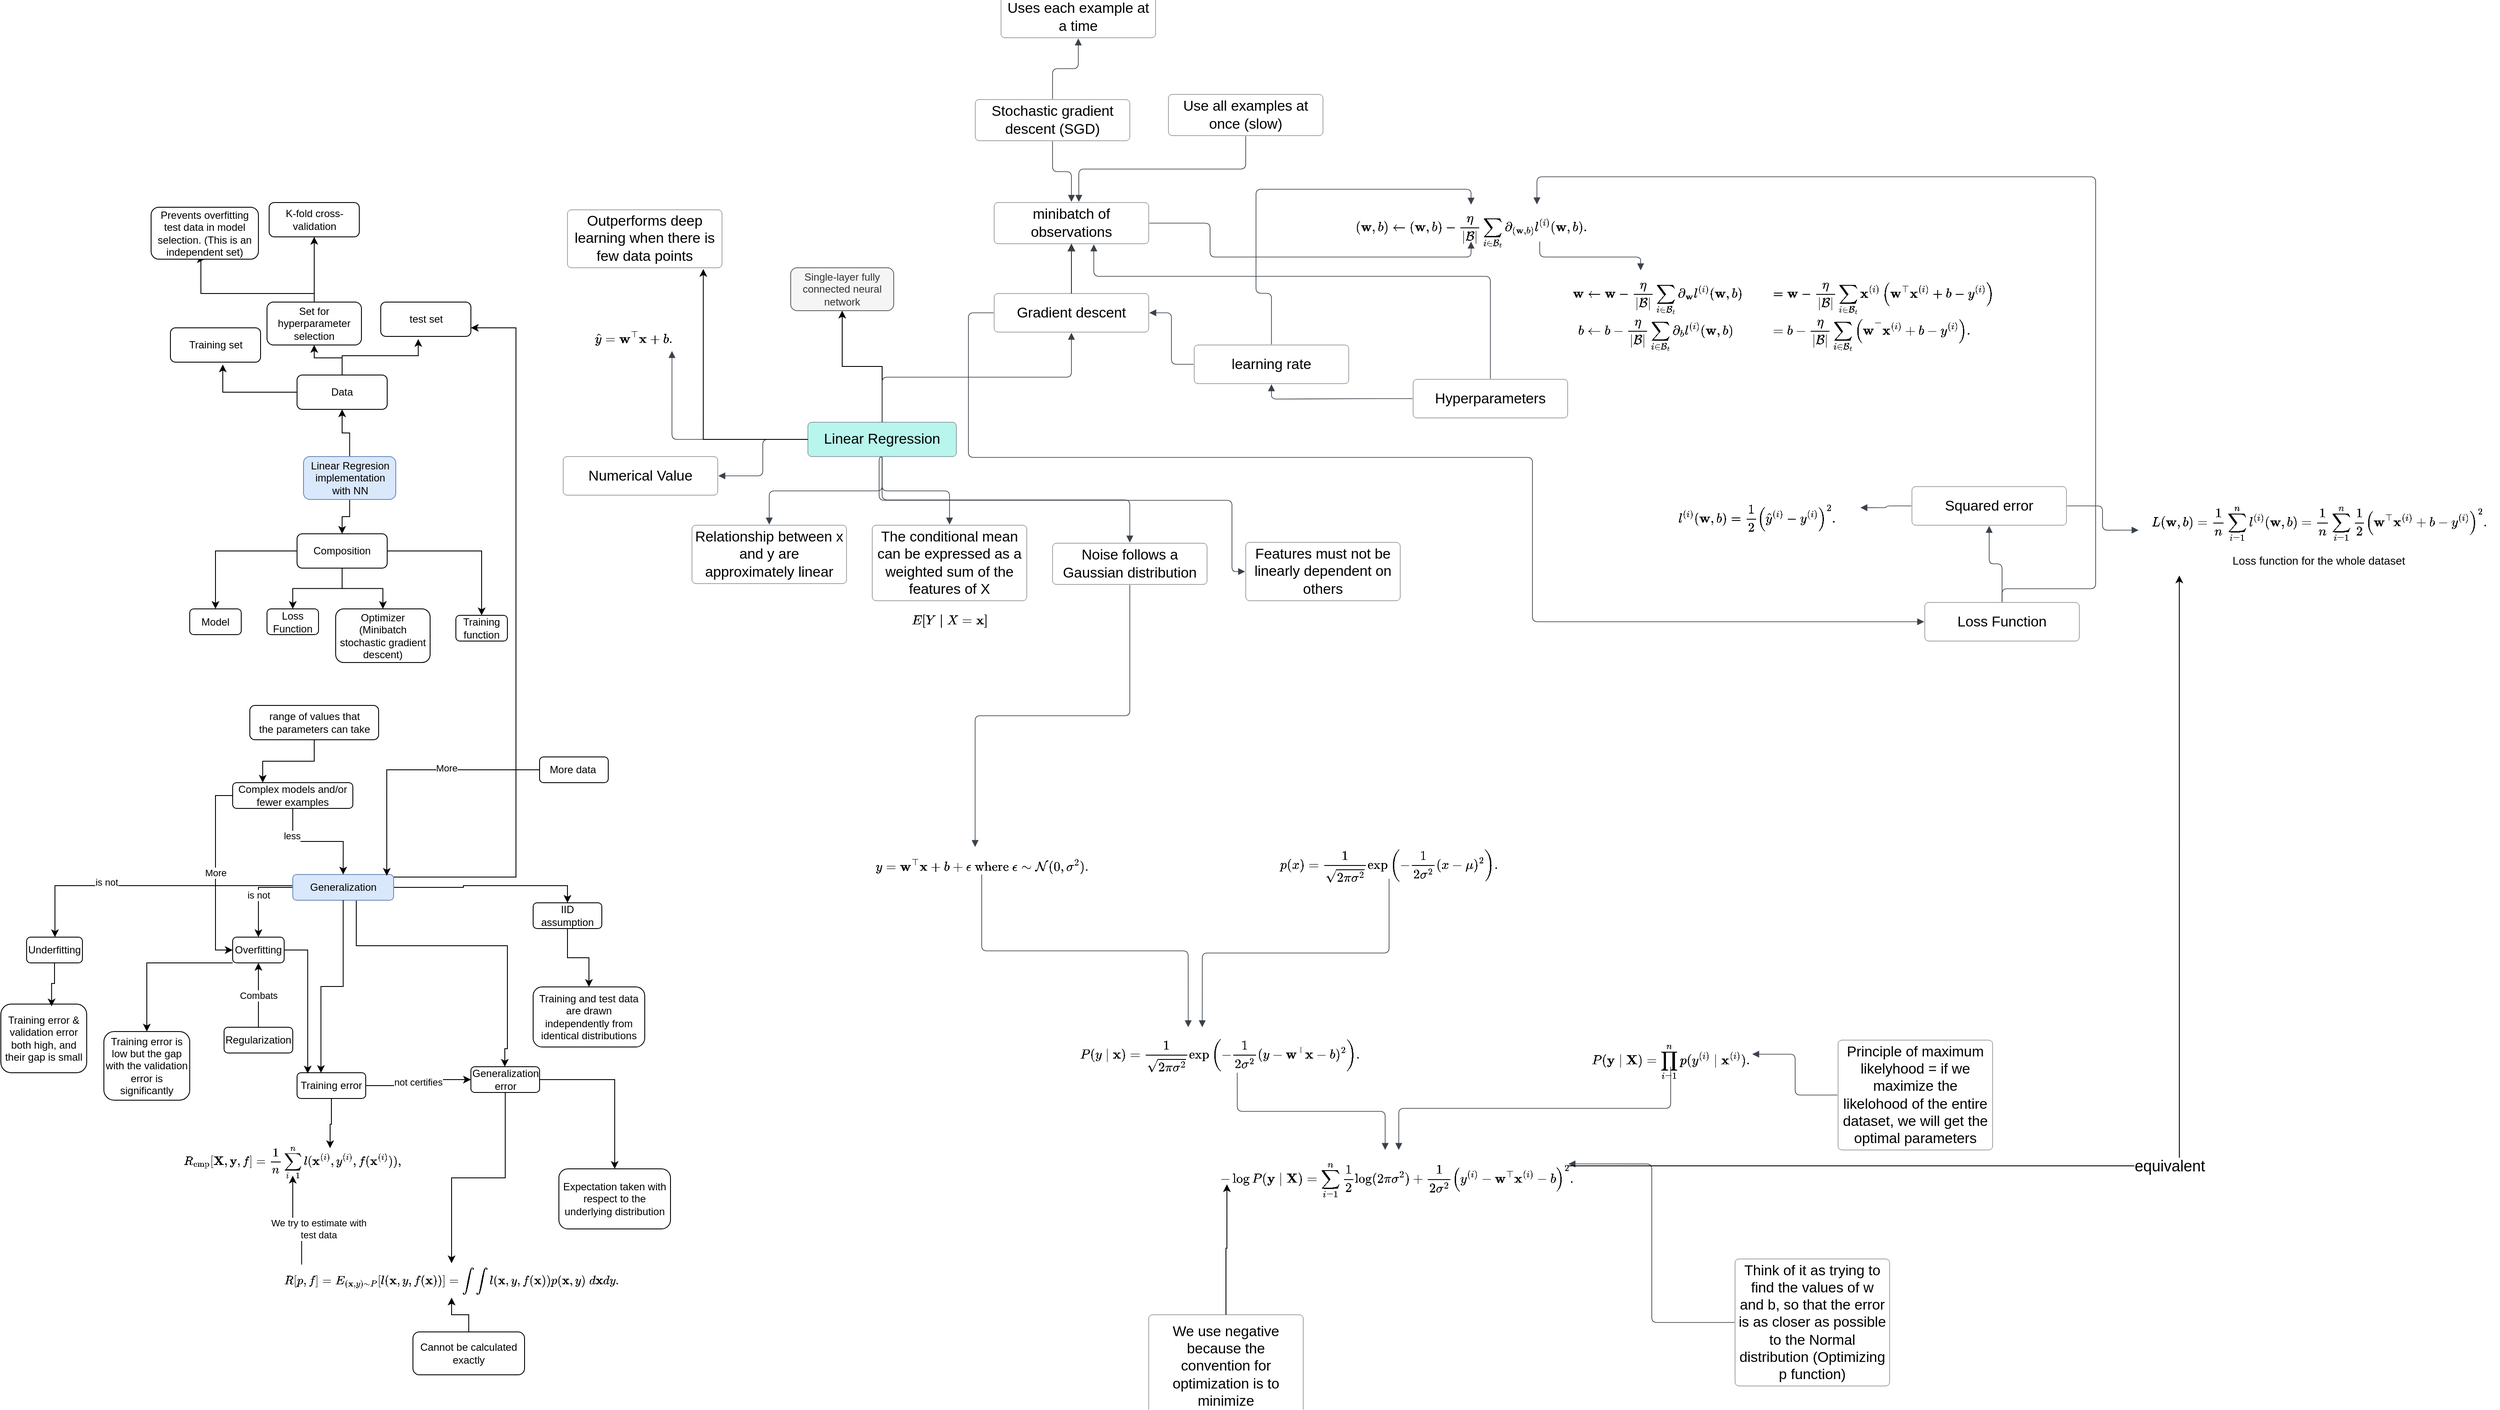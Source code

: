 <mxfile version="24.2.1" type="device">
  <diagram name="Page-1" id="WBKGn3CfS8SM8_XJKkPT">
    <mxGraphModel dx="1540" dy="882" grid="1" gridSize="10" guides="1" tooltips="1" connect="1" arrows="1" fold="1" page="1" pageScale="1" pageWidth="850" pageHeight="1100" math="1" shadow="0">
      <root>
        <mxCell id="0" />
        <mxCell id="1" parent="0" />
        <mxCell id="B-fLpg1bb-YlgRDIwWEo-1" style="edgeStyle=orthogonalEdgeStyle;rounded=0;orthogonalLoop=1;jettySize=auto;html=1;entryX=0.5;entryY=1;entryDx=0;entryDy=0;" parent="1" source="Dfuf7KXd_QtUt1vQSQ1f-1" target="B-fLpg1bb-YlgRDIwWEo-3" edge="1">
          <mxGeometry relative="1" as="geometry">
            <mxPoint x="430" y="410.0" as="targetPoint" />
          </mxGeometry>
        </mxCell>
        <mxCell id="Dfuf7KXd_QtUt1vQSQ1f-1" value="Linear Regression" style="html=1;overflow=block;blockSpacing=1;whiteSpace=wrap;fontSize=16.7;spacing=3.8;strokeColor=#4c535d;strokeOpacity=100;fillOpacity=100;rounded=1;absoluteArcSize=1;arcSize=9;fillColor=#b8f5ed;strokeWidth=NaN;lucidId=p2AmHsm4xxIs;" parent="1" vertex="1">
          <mxGeometry x="420" y="540" width="173" height="40" as="geometry" />
        </mxCell>
        <mxCell id="Dfuf7KXd_QtUt1vQSQ1f-2" value="" style="html=1;jettySize=18;whiteSpace=wrap;fontSize=13;strokeColor=#3a414a;strokeOpacity=100;strokeWidth=0.8;rounded=1;arcSize=12;edgeStyle=orthogonalEdgeStyle;startArrow=none;endArrow=block;endFill=1;exitX=-0.004;exitY=0.5;exitPerimeter=0;entryX=1.004;entryY=0.5;entryPerimeter=0;lucidId=J2AmBhKklVnt;" parent="1" source="Dfuf7KXd_QtUt1vQSQ1f-1" target="Dfuf7KXd_QtUt1vQSQ1f-3" edge="1">
          <mxGeometry width="100" height="100" relative="1" as="geometry">
            <Array as="points" />
          </mxGeometry>
        </mxCell>
        <mxCell id="Dfuf7KXd_QtUt1vQSQ1f-3" value="Numerical Value" style="html=1;overflow=block;blockSpacing=1;whiteSpace=wrap;fontSize=16.7;spacing=3.8;strokeColor=#4c535d;strokeOpacity=100;fillOpacity=0;rounded=1;absoluteArcSize=1;arcSize=9;fillColor=#ffffff;strokeWidth=NaN;lucidId=J2Am2MGYAPG3;" parent="1" vertex="1">
          <mxGeometry x="135" y="580" width="180" height="45" as="geometry" />
        </mxCell>
        <mxCell id="Dfuf7KXd_QtUt1vQSQ1f-4" value="" style="html=1;jettySize=18;whiteSpace=wrap;fontSize=13;strokeColor=#3a414a;strokeOpacity=100;strokeWidth=0.8;rounded=1;arcSize=12;edgeStyle=orthogonalEdgeStyle;startArrow=none;endArrow=block;endFill=1;exitX=0.5;exitY=1.017;exitPerimeter=0;entryX=0.5;entryY=-0.011;entryPerimeter=0;lucidId=kFRmwZBw-nFO;" parent="1" source="Dfuf7KXd_QtUt1vQSQ1f-1" target="Dfuf7KXd_QtUt1vQSQ1f-5" edge="1">
          <mxGeometry width="100" height="100" relative="1" as="geometry">
            <Array as="points" />
          </mxGeometry>
        </mxCell>
        <mxCell id="Dfuf7KXd_QtUt1vQSQ1f-5" value="Relationship between x and y are approximately linear" style="html=1;overflow=block;blockSpacing=1;whiteSpace=wrap;fontSize=16.7;spacing=3.8;strokeColor=#4c535d;strokeOpacity=100;fillOpacity=0;rounded=1;absoluteArcSize=1;arcSize=9;fillColor=#ffffff;strokeWidth=NaN;lucidId=kFRm~Kc2VZJB;" parent="1" vertex="1">
          <mxGeometry x="285" y="660" width="180" height="68" as="geometry" />
        </mxCell>
        <mxCell id="Dfuf7KXd_QtUt1vQSQ1f-6" value="" style="html=1;jettySize=18;whiteSpace=wrap;fontSize=13;strokeColor=#3a414a;strokeOpacity=100;strokeWidth=0.8;rounded=1;arcSize=12;edgeStyle=orthogonalEdgeStyle;startArrow=none;endArrow=block;endFill=1;exitX=0.5;exitY=1.017;exitPerimeter=0;entryX=0.5;entryY=-0.009;entryPerimeter=0;lucidId=UFRmxWsKbr.t;" parent="1" source="Dfuf7KXd_QtUt1vQSQ1f-1" target="Dfuf7KXd_QtUt1vQSQ1f-8" edge="1">
          <mxGeometry width="100" height="100" relative="1" as="geometry">
            <Array as="points" />
          </mxGeometry>
        </mxCell>
        <mxCell id="Dfuf7KXd_QtUt1vQSQ1f-7" value="" style="group;dropTarget=0;pointerEvents=0;" parent="1" vertex="1">
          <mxGeometry x="495" y="660" width="180" height="111" as="geometry" />
        </mxCell>
        <mxCell id="Dfuf7KXd_QtUt1vQSQ1f-8" value="The conditional mean can be expressed as a weighted sum of the features of X " style="html=1;overflow=block;blockSpacing=1;whiteSpace=wrap;fontSize=16.7;spacing=3.8;strokeColor=#4c535d;strokeOpacity=100;fillOpacity=0;rounded=1;absoluteArcSize=1;arcSize=9;fillColor=#ffffff;strokeWidth=NaN;lucidId=UFRmfAjqrcUB;" parent="Dfuf7KXd_QtUt1vQSQ1f-7" vertex="1">
          <mxGeometry width="180" height="88" as="geometry" />
        </mxCell>
        <mxCell id="Dfuf7KXd_QtUt1vQSQ1f-9" value="$$E[Y \mid X=\mathbf{x}]$$" style="html=1;overflow=block;blockSpacing=1;whiteSpace=wrap;strokeColor=none;fontSize=13;spacing=0;fillOpacity=0;fillColor=#ffffff;strokeWidth=1.5;" parent="Dfuf7KXd_QtUt1vQSQ1f-7" vertex="1">
          <mxGeometry x="38" y="90" width="105" height="21" as="geometry" />
        </mxCell>
        <mxCell id="Dfuf7KXd_QtUt1vQSQ1f-10" value="" style="html=1;jettySize=18;whiteSpace=wrap;fontSize=13;strokeColor=#3a414a;strokeOpacity=100;strokeWidth=0.8;rounded=1;arcSize=12;edgeStyle=orthogonalEdgeStyle;startArrow=none;endArrow=block;endFill=1;exitX=0.5;exitY=1.017;exitPerimeter=0;entryX=0.5;entryY=-0.016;entryPerimeter=0;lucidId=4IRmBziqVfCo;" parent="1" source="Dfuf7KXd_QtUt1vQSQ1f-1" target="Dfuf7KXd_QtUt1vQSQ1f-11" edge="1">
          <mxGeometry width="100" height="100" relative="1" as="geometry">
            <Array as="points" />
          </mxGeometry>
        </mxCell>
        <mxCell id="Dfuf7KXd_QtUt1vQSQ1f-11" value="Noise follows a Gaussian distribution" style="html=1;overflow=block;blockSpacing=1;whiteSpace=wrap;fontSize=16.7;spacing=3.8;strokeColor=#4c535d;strokeOpacity=100;fillOpacity=0;rounded=1;absoluteArcSize=1;arcSize=9;fillColor=#ffffff;strokeWidth=NaN;lucidId=4IRms.VUecT5;" parent="1" vertex="1">
          <mxGeometry x="705" y="681" width="180" height="48" as="geometry" />
        </mxCell>
        <mxCell id="Dfuf7KXd_QtUt1vQSQ1f-12" value="$$\hat{y} = \mathbf{w}^\top \mathbf{x} + b.$$" style="html=1;overflow=block;blockSpacing=1;whiteSpace=wrap;strokeColor=none;fontSize=13;spacing=0;fillOpacity=0;fillColor=#ffffff;strokeWidth=1.5;" parent="1" vertex="1">
          <mxGeometry x="135" y="420" width="165" height="37" as="geometry" />
        </mxCell>
        <mxCell id="Dfuf7KXd_QtUt1vQSQ1f-13" value="" style="html=1;jettySize=18;whiteSpace=wrap;fontSize=13;strokeColor=#3a414a;strokeOpacity=100;strokeWidth=0.8;rounded=1;arcSize=12;edgeStyle=orthogonalEdgeStyle;startArrow=none;endArrow=block;endFill=1;exitX=-0.004;exitY=0.5;exitPerimeter=0;entryX=0.768;entryY=1;entryPerimeter=0;lucidId=-NRmTu4Vnbhl;" parent="1" source="Dfuf7KXd_QtUt1vQSQ1f-1" target="Dfuf7KXd_QtUt1vQSQ1f-12" edge="1">
          <mxGeometry width="100" height="100" relative="1" as="geometry">
            <Array as="points" />
          </mxGeometry>
        </mxCell>
        <mxCell id="Dfuf7KXd_QtUt1vQSQ1f-14" value="Loss Function" style="html=1;overflow=block;blockSpacing=1;whiteSpace=wrap;fontSize=16.7;spacing=3.8;strokeColor=#4c535d;strokeOpacity=100;fillOpacity=0;rounded=1;absoluteArcSize=1;arcSize=9;fillColor=#ffffff;strokeWidth=NaN;lucidId=60RmE6N1XG6r;" parent="1" vertex="1">
          <mxGeometry x="1721" y="750" width="180" height="45" as="geometry" />
        </mxCell>
        <mxCell id="Dfuf7KXd_QtUt1vQSQ1f-15" value="" style="html=1;jettySize=18;whiteSpace=wrap;fontSize=13;strokeColor=#3a414a;strokeOpacity=100;strokeWidth=0.8;rounded=1;arcSize=12;edgeStyle=orthogonalEdgeStyle;startArrow=none;endArrow=block;endFill=1;exitX=0.5;exitY=-0.017;exitPerimeter=0;entryX=0.5;entryY=1.017;entryPerimeter=0;lucidId=g1RmuX3roWfi;" parent="1" source="Dfuf7KXd_QtUt1vQSQ1f-14" target="Dfuf7KXd_QtUt1vQSQ1f-16" edge="1">
          <mxGeometry width="100" height="100" relative="1" as="geometry">
            <Array as="points" />
          </mxGeometry>
        </mxCell>
        <mxCell id="Dfuf7KXd_QtUt1vQSQ1f-16" value="Squared error" style="html=1;overflow=block;blockSpacing=1;whiteSpace=wrap;fontSize=16.7;spacing=3.8;strokeColor=#4c535d;strokeOpacity=100;fillOpacity=0;rounded=1;absoluteArcSize=1;arcSize=9;fillColor=#ffffff;strokeWidth=NaN;lucidId=g1RmlU00-nhN;" parent="1" vertex="1">
          <mxGeometry x="1706" y="615" width="180" height="45" as="geometry" />
        </mxCell>
        <mxCell id="Dfuf7KXd_QtUt1vQSQ1f-17" value="$$l^{(i)}(\mathbf{w}, b) = \frac{1}{2} \left(\hat{y}^{(i)} - y^{(i)}\right)^2.$$" style="html=1;overflow=block;blockSpacing=1;whiteSpace=wrap;strokeColor=none;fontSize=13;spacing=0;fillOpacity=0;fillColor=#ffffff;strokeWidth=1.5;" parent="1" vertex="1">
          <mxGeometry x="1406" y="622" width="240" height="38" as="geometry" />
        </mxCell>
        <mxCell id="Dfuf7KXd_QtUt1vQSQ1f-18" value="" style="html=1;jettySize=18;whiteSpace=wrap;fontSize=13;strokeColor=#3a414a;strokeOpacity=100;strokeWidth=0.8;rounded=1;arcSize=12;edgeStyle=orthogonalEdgeStyle;startArrow=none;endArrow=block;endFill=1;exitX=-0.004;exitY=0.5;exitPerimeter=0;entryX=1;entryY=0.462;entryPerimeter=0;lucidId=J1Rm53P~_3aV;" parent="1" source="Dfuf7KXd_QtUt1vQSQ1f-16" target="Dfuf7KXd_QtUt1vQSQ1f-17" edge="1">
          <mxGeometry width="100" height="100" relative="1" as="geometry">
            <Array as="points" />
          </mxGeometry>
        </mxCell>
        <mxCell id="Dfuf7KXd_QtUt1vQSQ1f-19" value="" style="html=1;jettySize=18;whiteSpace=wrap;fontSize=13;strokeColor=#3a414a;strokeOpacity=100;strokeWidth=0.8;rounded=1;arcSize=12;edgeStyle=orthogonalEdgeStyle;startArrow=none;endArrow=block;endFill=1;exitX=0.5;exitY=1.017;exitPerimeter=0;entryX=-0.004;entryY=0.5;entryPerimeter=0;lucidId=T2Rm9n.IL7--;" parent="1" source="Dfuf7KXd_QtUt1vQSQ1f-1" target="Dfuf7KXd_QtUt1vQSQ1f-20" edge="1">
          <mxGeometry width="100" height="100" relative="1" as="geometry">
            <Array as="points">
              <mxPoint x="503" y="631" />
              <mxPoint x="914" y="631" />
              <mxPoint x="914" y="714" />
            </Array>
          </mxGeometry>
        </mxCell>
        <mxCell id="Dfuf7KXd_QtUt1vQSQ1f-20" value="Features must not be linearly dependent on others" style="html=1;overflow=block;blockSpacing=1;whiteSpace=wrap;fontSize=16.7;spacing=3.8;strokeColor=#4c535d;strokeOpacity=100;fillOpacity=0;rounded=1;absoluteArcSize=1;arcSize=9;fillColor=#ffffff;strokeWidth=NaN;lucidId=T2RmhQguD9jv;" parent="1" vertex="1">
          <mxGeometry x="930" y="680" width="180" height="68" as="geometry" />
        </mxCell>
        <mxCell id="Dfuf7KXd_QtUt1vQSQ1f-21" value="" style="html=1;jettySize=18;whiteSpace=wrap;fontSize=13;strokeColor=#3a414a;strokeOpacity=100;strokeWidth=0.8;rounded=1;arcSize=12;edgeStyle=orthogonalEdgeStyle;startArrow=none;endArrow=block;endFill=1;exitX=0.5;exitY=-0.017;exitPerimeter=0;entryX=0.5;entryY=1.017;entryPerimeter=0;lucidId=N9RmFs7UWhRi;" parent="1" source="Dfuf7KXd_QtUt1vQSQ1f-1" target="Dfuf7KXd_QtUt1vQSQ1f-22" edge="1">
          <mxGeometry width="100" height="100" relative="1" as="geometry">
            <Array as="points" />
          </mxGeometry>
        </mxCell>
        <mxCell id="B-fLpg1bb-YlgRDIwWEo-4" value="" style="edgeStyle=orthogonalEdgeStyle;rounded=0;orthogonalLoop=1;jettySize=auto;html=1;" parent="1" source="Dfuf7KXd_QtUt1vQSQ1f-22" target="Dfuf7KXd_QtUt1vQSQ1f-24" edge="1">
          <mxGeometry relative="1" as="geometry" />
        </mxCell>
        <mxCell id="Dfuf7KXd_QtUt1vQSQ1f-22" value="Gradient descent" style="html=1;overflow=block;blockSpacing=1;whiteSpace=wrap;fontSize=16.7;spacing=3.8;strokeColor=#4c535d;strokeOpacity=100;fillOpacity=0;rounded=1;absoluteArcSize=1;arcSize=9;fillColor=#ffffff;strokeWidth=NaN;lucidId=N9RmrQYUMnNh;" parent="1" vertex="1">
          <mxGeometry x="637" y="390" width="180" height="45" as="geometry" />
        </mxCell>
        <mxCell id="Dfuf7KXd_QtUt1vQSQ1f-23" value="" style="html=1;jettySize=18;whiteSpace=wrap;fontSize=13;strokeColor=#3a414a;strokeOpacity=100;strokeWidth=0.8;rounded=1;arcSize=12;edgeStyle=orthogonalEdgeStyle;startArrow=none;endArrow=block;endFill=1;exitX=0.5;exitY=-0.017;exitPerimeter=0;entryX=0.5;entryY=1.016;entryPerimeter=0;lucidId=rhSmD~FSSbwY;" parent="1" source="Dfuf7KXd_QtUt1vQSQ1f-22" target="Dfuf7KXd_QtUt1vQSQ1f-24" edge="1">
          <mxGeometry width="100" height="100" relative="1" as="geometry">
            <Array as="points" />
          </mxGeometry>
        </mxCell>
        <mxCell id="Dfuf7KXd_QtUt1vQSQ1f-24" value="minibatch of observations" style="html=1;overflow=block;blockSpacing=1;whiteSpace=wrap;fontSize=16.7;spacing=3.8;strokeColor=#4c535d;strokeOpacity=100;fillOpacity=0;rounded=1;absoluteArcSize=1;arcSize=9;fillColor=#ffffff;strokeWidth=NaN;lucidId=rhSmOvj2.8gn;" parent="1" vertex="1">
          <mxGeometry x="637" y="284" width="180" height="48" as="geometry" />
        </mxCell>
        <mxCell id="Dfuf7KXd_QtUt1vQSQ1f-25" value="$$(\mathbf{w},b) \leftarrow (\mathbf{w},b) - \frac{\eta}{|\mathcal{B}|} \sum_{i \in \mathcal{B}_t} \partial_{(\mathbf{w},b)} l^{(i)}(\mathbf{w},b).$$" style="html=1;overflow=block;blockSpacing=1;whiteSpace=wrap;strokeColor=none;fontSize=13;spacing=0;fillOpacity=0;fillColor=#ffffff;strokeWidth=1.5;" parent="1" vertex="1">
          <mxGeometry x="960" y="286.5" width="465" height="43" as="geometry" />
        </mxCell>
        <mxCell id="Dfuf7KXd_QtUt1vQSQ1f-26" value="" style="html=1;jettySize=18;whiteSpace=wrap;fontSize=13;strokeColor=#3a414a;strokeOpacity=100;strokeWidth=0.8;rounded=1;arcSize=12;edgeStyle=orthogonalEdgeStyle;startArrow=none;endArrow=block;endFill=1;exitX=1.004;exitY=0.5;exitPerimeter=0;entryX=0.5;entryY=1;lucidId=7lSm52-t-87.;entryDx=0;entryDy=0;" parent="1" source="Dfuf7KXd_QtUt1vQSQ1f-24" target="Dfuf7KXd_QtUt1vQSQ1f-25" edge="1">
          <mxGeometry width="100" height="100" relative="1" as="geometry">
            <Array as="points" />
          </mxGeometry>
        </mxCell>
        <mxCell id="Dfuf7KXd_QtUt1vQSQ1f-27" value="learning rate" style="html=1;overflow=block;blockSpacing=1;whiteSpace=wrap;fontSize=16.7;spacing=3.8;strokeColor=#4c535d;strokeOpacity=100;fillOpacity=0;rounded=1;absoluteArcSize=1;arcSize=9;fillColor=#ffffff;strokeWidth=NaN;lucidId=cmSmX-lcqAdv;" parent="1" vertex="1">
          <mxGeometry x="870" y="450" width="180" height="45" as="geometry" />
        </mxCell>
        <mxCell id="Dfuf7KXd_QtUt1vQSQ1f-28" value="" style="html=1;jettySize=18;whiteSpace=wrap;fontSize=13;strokeColor=#3a414a;strokeOpacity=100;strokeWidth=0.8;rounded=1;arcSize=12;edgeStyle=orthogonalEdgeStyle;startArrow=none;endArrow=block;endFill=1;exitX=-0.004;exitY=0.5;exitPerimeter=0;entryX=1.004;entryY=0.5;entryPerimeter=0;lucidId=umSm5GeoPDYU;" parent="1" source="Dfuf7KXd_QtUt1vQSQ1f-27" target="Dfuf7KXd_QtUt1vQSQ1f-22" edge="1">
          <mxGeometry width="100" height="100" relative="1" as="geometry">
            <Array as="points" />
          </mxGeometry>
        </mxCell>
        <mxCell id="Dfuf7KXd_QtUt1vQSQ1f-29" value="" style="html=1;jettySize=18;whiteSpace=wrap;fontSize=13;strokeColor=#3a414a;strokeOpacity=100;strokeWidth=0.8;rounded=1;arcSize=12;edgeStyle=orthogonalEdgeStyle;startArrow=none;endArrow=block;endFill=1;exitX=0.5;exitY=-0.017;exitPerimeter=0;entryX=0.5;entryY=0;lucidId=wmSmSRTk2d.u;entryDx=0;entryDy=0;" parent="1" source="Dfuf7KXd_QtUt1vQSQ1f-27" target="Dfuf7KXd_QtUt1vQSQ1f-25" edge="1">
          <mxGeometry width="100" height="100" relative="1" as="geometry">
            <Array as="points" />
          </mxGeometry>
        </mxCell>
        <mxCell id="Dfuf7KXd_QtUt1vQSQ1f-30" value="Stochastic gradient descent (SGD)" style="html=1;overflow=block;blockSpacing=1;whiteSpace=wrap;fontSize=16.7;spacing=3.8;strokeColor=#4c535d;strokeOpacity=100;fillOpacity=0;rounded=1;absoluteArcSize=1;arcSize=9;fillColor=#ffffff;strokeWidth=NaN;lucidId=lnSmVdsen0iN;" parent="1" vertex="1">
          <mxGeometry x="615" y="164" width="180" height="48" as="geometry" />
        </mxCell>
        <mxCell id="Dfuf7KXd_QtUt1vQSQ1f-31" value="" style="html=1;jettySize=18;whiteSpace=wrap;fontSize=13;strokeColor=#3a414a;strokeOpacity=100;strokeWidth=0.8;rounded=1;arcSize=12;edgeStyle=orthogonalEdgeStyle;startArrow=none;endArrow=block;endFill=1;exitX=0.5;exitY=-0.016;exitPerimeter=0;entryX=0.5;entryY=1.016;entryPerimeter=0;lucidId=3nSmESE5qpP9;" parent="1" source="Dfuf7KXd_QtUt1vQSQ1f-30" target="Dfuf7KXd_QtUt1vQSQ1f-32" edge="1">
          <mxGeometry width="100" height="100" relative="1" as="geometry">
            <Array as="points" />
          </mxGeometry>
        </mxCell>
        <mxCell id="Dfuf7KXd_QtUt1vQSQ1f-32" value="Uses each example at a time" style="html=1;overflow=block;blockSpacing=1;whiteSpace=wrap;fontSize=16.7;spacing=3.8;strokeColor=#4c535d;strokeOpacity=100;fillOpacity=0;rounded=1;absoluteArcSize=1;arcSize=9;fillColor=#ffffff;strokeWidth=NaN;lucidId=3nSmCvctW1X_;" parent="1" vertex="1">
          <mxGeometry x="645" y="44" width="180" height="48" as="geometry" />
        </mxCell>
        <mxCell id="Dfuf7KXd_QtUt1vQSQ1f-33" value="" style="html=1;jettySize=18;whiteSpace=wrap;fontSize=13;strokeColor=#3a414a;strokeOpacity=100;strokeWidth=0.8;rounded=1;arcSize=12;edgeStyle=orthogonalEdgeStyle;startArrow=none;endArrow=block;endFill=1;exitX=0.5;exitY=1.016;exitPerimeter=0;entryX=0.5;entryY=-0.016;entryPerimeter=0;lucidId=AoSmV8PB9IKj;" parent="1" source="Dfuf7KXd_QtUt1vQSQ1f-30" target="Dfuf7KXd_QtUt1vQSQ1f-24" edge="1">
          <mxGeometry width="100" height="100" relative="1" as="geometry">
            <Array as="points" />
          </mxGeometry>
        </mxCell>
        <mxCell id="Dfuf7KXd_QtUt1vQSQ1f-34" value="Use all examples at once (slow)" style="html=1;overflow=block;blockSpacing=1;whiteSpace=wrap;fontSize=16.7;spacing=3.8;strokeColor=#4c535d;strokeOpacity=100;fillOpacity=0;rounded=1;absoluteArcSize=1;arcSize=9;fillColor=#ffffff;strokeWidth=NaN;lucidId=ipSmgazq6DoR;" parent="1" vertex="1">
          <mxGeometry x="840" y="158" width="180" height="48" as="geometry" />
        </mxCell>
        <mxCell id="Dfuf7KXd_QtUt1vQSQ1f-35" value="" style="html=1;jettySize=18;whiteSpace=wrap;fontSize=13;strokeColor=#3a414a;strokeOpacity=100;strokeWidth=0.8;rounded=1;arcSize=12;edgeStyle=orthogonalEdgeStyle;startArrow=none;endArrow=block;endFill=1;exitX=0.5;exitY=1.016;exitPerimeter=0;entryX=0.548;entryY=-0.016;entryPerimeter=0;lucidId=6pSm_rxROmA0;" parent="1" source="Dfuf7KXd_QtUt1vQSQ1f-34" target="Dfuf7KXd_QtUt1vQSQ1f-24" edge="1">
          <mxGeometry width="100" height="100" relative="1" as="geometry">
            <Array as="points" />
          </mxGeometry>
        </mxCell>
        <mxCell id="Dfuf7KXd_QtUt1vQSQ1f-36" value="Hyperparameters" style="html=1;overflow=block;blockSpacing=1;whiteSpace=wrap;fontSize=16.7;spacing=3.8;strokeColor=#4c535d;strokeOpacity=100;fillOpacity=0;rounded=1;absoluteArcSize=1;arcSize=9;fillColor=#ffffff;strokeWidth=NaN;lucidId=-wSmK-BeuhUv;" parent="1" vertex="1">
          <mxGeometry x="1125" y="490" width="180" height="45" as="geometry" />
        </mxCell>
        <mxCell id="Dfuf7KXd_QtUt1vQSQ1f-37" value="" style="html=1;jettySize=18;whiteSpace=wrap;fontSize=13;strokeColor=#3a414a;strokeOpacity=100;strokeWidth=0.8;rounded=1;arcSize=12;edgeStyle=orthogonalEdgeStyle;startArrow=none;endArrow=block;endFill=1;exitX=-0.004;exitY=0.5;exitPerimeter=0;entryX=0.5;entryY=1.017;entryPerimeter=0;lucidId=kxSmdYidBIp1;" parent="1" source="Dfuf7KXd_QtUt1vQSQ1f-36" target="Dfuf7KXd_QtUt1vQSQ1f-27" edge="1">
          <mxGeometry width="100" height="100" relative="1" as="geometry">
            <Array as="points" />
          </mxGeometry>
        </mxCell>
        <mxCell id="Dfuf7KXd_QtUt1vQSQ1f-38" value="" style="html=1;jettySize=18;whiteSpace=wrap;fontSize=13;strokeColor=#3a414a;strokeOpacity=100;strokeWidth=0.8;rounded=1;arcSize=12;edgeStyle=orthogonalEdgeStyle;startArrow=none;endArrow=block;endFill=1;exitX=0.5;exitY=-0.017;exitPerimeter=0;entryX=0.645;entryY=1.016;entryPerimeter=0;lucidId=oxSmroAZTk2h;" parent="1" source="Dfuf7KXd_QtUt1vQSQ1f-36" target="Dfuf7KXd_QtUt1vQSQ1f-24" edge="1">
          <mxGeometry width="100" height="100" relative="1" as="geometry">
            <Array as="points">
              <mxPoint x="1215" y="370" />
              <mxPoint x="753" y="370" />
            </Array>
          </mxGeometry>
        </mxCell>
        <mxCell id="Dfuf7KXd_QtUt1vQSQ1f-39" value="$$\begin{split}\begin{aligned} \mathbf{w} &amp; \leftarrow \mathbf{w} - \frac{\eta}{|\mathcal{B}|} \sum_{i \in \mathcal{B}_t} \partial_{\mathbf{w}} l^{(i)}(\mathbf{w}, b) &amp;&amp; = \mathbf{w} - \frac{\eta}{|\mathcal{B}|} \sum_{i \in \mathcal{B}_t} \mathbf{x}^{(i)} \left(\mathbf{w}^\top \mathbf{x}^{(i)} + b - y^{(i)}\right)\\ b &amp;\leftarrow b -  \frac{\eta}{|\mathcal{B}|} \sum_{i \in \mathcal{B}_t} \partial_b l^{(i)}(\mathbf{w}, b) &amp;&amp;  = b - \frac{\eta}{|\mathcal{B}|} \sum_{i \in \mathcal{B}_t} \left(\mathbf{w}^\top \mathbf{x}^{(i)} + b - y^{(i)}\right). \end{aligned}\end{split}$$" style="html=1;overflow=block;blockSpacing=1;whiteSpace=wrap;strokeColor=none;fontSize=13;spacing=0;fillOpacity=0;fillColor=#ffffff;strokeWidth=1.5;" parent="1" vertex="1">
          <mxGeometry x="1305" y="363" width="503" height="90" as="geometry" />
        </mxCell>
        <mxCell id="Dfuf7KXd_QtUt1vQSQ1f-40" value="" style="html=1;jettySize=18;whiteSpace=wrap;fontSize=13;strokeColor=#3a414a;strokeOpacity=100;strokeWidth=0.8;rounded=1;arcSize=12;edgeStyle=orthogonalEdgeStyle;startArrow=none;endArrow=block;endFill=1;exitX=0.672;exitY=1;exitPerimeter=0;entryX=0.169;entryY=0;entryPerimeter=0;lucidId=4ySmhXykWpT5;" parent="1" source="Dfuf7KXd_QtUt1vQSQ1f-25" target="Dfuf7KXd_QtUt1vQSQ1f-39" edge="1">
          <mxGeometry width="100" height="100" relative="1" as="geometry">
            <Array as="points" />
          </mxGeometry>
        </mxCell>
        <mxCell id="Dfuf7KXd_QtUt1vQSQ1f-41" value="" style="html=1;jettySize=18;whiteSpace=wrap;fontSize=13;strokeColor=#3a414a;strokeOpacity=100;strokeWidth=0.8;rounded=1;arcSize=12;edgeStyle=orthogonalEdgeStyle;startArrow=none;endArrow=block;endFill=1;exitX=0.5;exitY=-0.017;exitPerimeter=0;entryX=0.665;entryY=-0.008;entryPerimeter=0;lucidId=5zSmdl1H13wX;entryDx=0;entryDy=0;" parent="1" source="Dfuf7KXd_QtUt1vQSQ1f-14" target="Dfuf7KXd_QtUt1vQSQ1f-25" edge="1">
          <mxGeometry width="100" height="100" relative="1" as="geometry">
            <Array as="points">
              <mxPoint x="1811" y="734" />
              <mxPoint x="1920" y="734" />
              <mxPoint x="1920" y="254" />
              <mxPoint x="1269" y="254" />
            </Array>
          </mxGeometry>
        </mxCell>
        <mxCell id="Dfuf7KXd_QtUt1vQSQ1f-42" value="" style="html=1;jettySize=18;whiteSpace=wrap;fontSize=13;strokeColor=#3a414a;strokeOpacity=100;strokeWidth=0.8;rounded=1;arcSize=12;edgeStyle=orthogonalEdgeStyle;startArrow=none;endArrow=block;endFill=1;exitX=-0.004;exitY=0.5;exitPerimeter=0;entryX=-0.004;entryY=0.5;entryPerimeter=0;lucidId=eBSmW4k3RUig;" parent="1" source="Dfuf7KXd_QtUt1vQSQ1f-22" target="Dfuf7KXd_QtUt1vQSQ1f-14" edge="1">
          <mxGeometry width="100" height="100" relative="1" as="geometry">
            <Array as="points">
              <mxPoint x="607" y="413" />
              <mxPoint x="607" y="581" />
              <mxPoint x="1264" y="581" />
              <mxPoint x="1264" y="773" />
            </Array>
          </mxGeometry>
        </mxCell>
        <mxCell id="Dfuf7KXd_QtUt1vQSQ1f-43" value="$$y = \mathbf{w}^\top \mathbf{x} + b + \epsilon \textrm{ where } \epsilon \sim \mathcal{N}(0, \sigma^2).$$" style="html=1;overflow=block;blockSpacing=1;whiteSpace=wrap;strokeColor=none;fontSize=13;spacing=0;fillOpacity=0;fillColor=#ffffff;strokeWidth=1.5;" parent="1" vertex="1">
          <mxGeometry x="420" y="1035" width="405" height="32" as="geometry" />
        </mxCell>
        <mxCell id="Dfuf7KXd_QtUt1vQSQ1f-44" value="" style="html=1;jettySize=18;whiteSpace=wrap;fontSize=13;strokeColor=#3a414a;strokeOpacity=100;strokeWidth=0.8;rounded=1;arcSize=12;edgeStyle=orthogonalEdgeStyle;startArrow=none;endArrow=block;endFill=1;exitX=0.5;exitY=1.016;exitPerimeter=0;entryX=0.481;entryY=0;entryPerimeter=0;lucidId=KT_mTiehW2~d;" parent="1" source="Dfuf7KXd_QtUt1vQSQ1f-11" target="Dfuf7KXd_QtUt1vQSQ1f-43" edge="1">
          <mxGeometry width="100" height="100" relative="1" as="geometry">
            <Array as="points" />
          </mxGeometry>
        </mxCell>
        <mxCell id="Dfuf7KXd_QtUt1vQSQ1f-45" value="$$p(x) = \frac{1}{\sqrt{2 \pi \sigma^2}} \exp\left(-\frac{1}{2 \sigma^2} (x - \mu)^2\right).$$" style="html=1;overflow=block;blockSpacing=1;whiteSpace=wrap;strokeColor=none;fontSize=13;spacing=0;fillOpacity=0;fillColor=#ffffff;strokeWidth=1.5;" parent="1" vertex="1">
          <mxGeometry x="930" y="1024" width="334" height="48" as="geometry" />
        </mxCell>
        <mxCell id="Dfuf7KXd_QtUt1vQSQ1f-46" value="$$P(y \mid \mathbf{x}) = \frac{1}{\sqrt{2 \pi \sigma^2}} \exp\left(-\frac{1}{2 \sigma^2} (y - \mathbf{w}^\top \mathbf{x} - b)^2\right).$$" style="html=1;overflow=block;blockSpacing=1;whiteSpace=wrap;strokeColor=none;fontSize=13;spacing=0;fillOpacity=0;fillColor=#ffffff;strokeWidth=1.5;" parent="1" vertex="1">
          <mxGeometry x="660" y="1245" width="480" height="53" as="geometry" />
        </mxCell>
        <mxCell id="Dfuf7KXd_QtUt1vQSQ1f-47" value="" style="html=1;jettySize=18;whiteSpace=wrap;fontSize=13;strokeColor=#3a414a;strokeOpacity=100;strokeWidth=0.8;rounded=1;arcSize=12;edgeStyle=orthogonalEdgeStyle;startArrow=none;endArrow=block;endFill=1;exitX=0.5;exitY=1;exitPerimeter=0;entryX=0.423;entryY=0;entryPerimeter=0;lucidId=Sb.m2hfVs~hE;" parent="1" source="Dfuf7KXd_QtUt1vQSQ1f-43" target="Dfuf7KXd_QtUt1vQSQ1f-46" edge="1">
          <mxGeometry width="100" height="100" relative="1" as="geometry">
            <Array as="points" />
          </mxGeometry>
        </mxCell>
        <mxCell id="Dfuf7KXd_QtUt1vQSQ1f-48" value="" style="html=1;jettySize=18;whiteSpace=wrap;fontSize=13;strokeColor=#3a414a;strokeOpacity=100;strokeWidth=0.8;rounded=1;arcSize=12;edgeStyle=orthogonalEdgeStyle;startArrow=none;endArrow=block;endFill=1;exitX=0.5;exitY=1;exitPerimeter=0;entryX=0.457;entryY=0;entryPerimeter=0;lucidId=Vb.mXqmKmq0T;" parent="1" source="Dfuf7KXd_QtUt1vQSQ1f-45" target="Dfuf7KXd_QtUt1vQSQ1f-46" edge="1">
          <mxGeometry width="100" height="100" relative="1" as="geometry">
            <Array as="points" />
          </mxGeometry>
        </mxCell>
        <mxCell id="Dfuf7KXd_QtUt1vQSQ1f-49" value="$$P(\mathbf y \mid \mathbf X) = \prod_{i=1}^{n} p(y^{(i)} \mid \mathbf{x}^{(i)}).$$" style="html=1;overflow=block;blockSpacing=1;whiteSpace=wrap;strokeColor=none;fontSize=13;spacing=0;fillOpacity=0;fillColor=#ffffff;strokeWidth=1.5;" parent="1" vertex="1">
          <mxGeometry x="1330" y="1250" width="190" height="41" as="geometry" />
        </mxCell>
        <mxCell id="Dfuf7KXd_QtUt1vQSQ1f-50" value="Principle of maximum likelyhood = if we maximize the likelohood of the entire dataset, we will get the optimal parameters" style="html=1;overflow=block;blockSpacing=1;whiteSpace=wrap;fontSize=16.7;spacing=3.8;strokeColor=#4c535d;strokeOpacity=100;fillOpacity=0;rounded=1;absoluteArcSize=1;arcSize=9;fillColor=#ffffff;strokeWidth=NaN;lucidId=lc.mfAbJOA~O;" parent="1" vertex="1">
          <mxGeometry x="1620" y="1260" width="180" height="128" as="geometry" />
        </mxCell>
        <mxCell id="Dfuf7KXd_QtUt1vQSQ1f-51" value="" style="html=1;jettySize=18;whiteSpace=wrap;fontSize=13;strokeColor=#3a414a;strokeOpacity=100;strokeWidth=0.8;rounded=1;arcSize=12;edgeStyle=orthogonalEdgeStyle;startArrow=none;endArrow=block;endFill=1;exitX=-0.004;exitY=0.5;exitPerimeter=0;entryX=1;entryY=0.643;entryPerimeter=0;lucidId=kd.mJ4gk-vIV;" parent="1" source="Dfuf7KXd_QtUt1vQSQ1f-50" target="Dfuf7KXd_QtUt1vQSQ1f-49" edge="1">
          <mxGeometry width="100" height="100" relative="1" as="geometry">
            <Array as="points" />
          </mxGeometry>
        </mxCell>
        <mxCell id="Dfuf7KXd_QtUt1vQSQ1f-52" value="$$-\log P(\mathbf y \mid \mathbf X) = \sum_{i=1}^n \frac{1}{2} \log(2 \pi \sigma^2) + \frac{1}{2 \sigma^2} \left(y^{(i)} - \mathbf{w}^\top \mathbf{x}^{(i)} - b\right)^2.$$" style="html=1;overflow=block;blockSpacing=1;whiteSpace=wrap;strokeColor=none;fontSize=13;spacing=0;fillOpacity=0;fillColor=#ffffff;strokeWidth=1.5;" parent="1" vertex="1">
          <mxGeometry x="900" y="1388" width="406" height="37" as="geometry" />
        </mxCell>
        <mxCell id="Dfuf7KXd_QtUt1vQSQ1f-53" value="" style="html=1;jettySize=18;whiteSpace=wrap;fontSize=13;strokeColor=#3a414a;strokeOpacity=100;strokeWidth=0.8;rounded=1;arcSize=12;edgeStyle=orthogonalEdgeStyle;startArrow=none;endArrow=block;endFill=1;exitX=0.542;exitY=1;exitPerimeter=0;entryX=0.474;entryY=0;entryPerimeter=0;lucidId=Ce.m86KKQ6pb;" parent="1" source="Dfuf7KXd_QtUt1vQSQ1f-46" target="Dfuf7KXd_QtUt1vQSQ1f-52" edge="1">
          <mxGeometry width="100" height="100" relative="1" as="geometry">
            <Array as="points" />
          </mxGeometry>
        </mxCell>
        <mxCell id="Dfuf7KXd_QtUt1vQSQ1f-54" value="" style="html=1;jettySize=18;whiteSpace=wrap;fontSize=13;strokeColor=#3a414a;strokeOpacity=100;strokeWidth=0.8;rounded=1;arcSize=12;edgeStyle=orthogonalEdgeStyle;startArrow=none;endArrow=block;endFill=1;exitX=0.5;exitY=1;exitPerimeter=0;entryX=0.513;entryY=0;entryPerimeter=0;lucidId=Fe.mvBvv-2JR;" parent="1" source="Dfuf7KXd_QtUt1vQSQ1f-49" target="Dfuf7KXd_QtUt1vQSQ1f-52" edge="1">
          <mxGeometry width="100" height="100" relative="1" as="geometry">
            <Array as="points" />
          </mxGeometry>
        </mxCell>
        <mxCell id="Dfuf7KXd_QtUt1vQSQ1f-55" value="Think of it as trying to find the values of w and b, so that the error is as closer as possible to the Normal distribution (Optimizing p function)" style="html=1;overflow=block;blockSpacing=1;whiteSpace=wrap;fontSize=16.7;spacing=3.8;strokeColor=#4c535d;strokeOpacity=100;fillOpacity=0;rounded=1;absoluteArcSize=1;arcSize=9;fillColor=#ffffff;strokeWidth=NaN;lucidId=5f.mIEz.bDr.;" parent="1" vertex="1">
          <mxGeometry x="1500" y="1515" width="180" height="148" as="geometry" />
        </mxCell>
        <mxCell id="Dfuf7KXd_QtUt1vQSQ1f-56" value="" style="html=1;jettySize=18;whiteSpace=wrap;fontSize=13;strokeColor=#3a414a;strokeOpacity=100;strokeWidth=0.8;rounded=1;arcSize=12;edgeStyle=orthogonalEdgeStyle;startArrow=none;endArrow=block;endFill=1;exitX=-0.004;exitY=0.5;exitPerimeter=0;entryX=1;entryY=0.44;entryPerimeter=0;lucidId=8g.m0sjqb73t;" parent="1" source="Dfuf7KXd_QtUt1vQSQ1f-55" target="Dfuf7KXd_QtUt1vQSQ1f-52" edge="1">
          <mxGeometry width="100" height="100" relative="1" as="geometry">
            <Array as="points" />
          </mxGeometry>
        </mxCell>
        <mxCell id="Dfuf7KXd_QtUt1vQSQ1f-57" value="We use negative because the convention for optimization is to minimize" style="html=1;overflow=block;blockSpacing=1;whiteSpace=wrap;fontSize=16.7;spacing=3.8;strokeColor=#4c535d;strokeOpacity=100;fillOpacity=0;rounded=1;absoluteArcSize=1;arcSize=9;fillColor=#ffffff;strokeWidth=NaN;lucidId=qk.myQQCkKzv;" parent="1" vertex="1">
          <mxGeometry x="817" y="1580" width="180" height="120" as="geometry" />
        </mxCell>
        <mxCell id="Dfuf7KXd_QtUt1vQSQ1f-59" value="$$L(\mathbf{w}, b) =\frac{1}{n}\sum_{i=1}^n l^{(i)}(\mathbf{w}, b) =\frac{1}{n} \sum_{i=1}^n \frac{1}{2}\left(\mathbf{w}^\top \mathbf{x}^{(i)} + b - y^{(i)}\right)^2.$$&lt;div&gt;Loss function for the whole dataset&lt;/div&gt;" style="html=1;overflow=block;blockSpacing=1;whiteSpace=wrap;strokeColor=none;fontSize=13;spacing=0;fillOpacity=0;fillColor=#ffffff;strokeWidth=1.5;" parent="1" vertex="1">
          <mxGeometry x="1970" y="621.5" width="420" height="88.5" as="geometry" />
        </mxCell>
        <mxCell id="Dfuf7KXd_QtUt1vQSQ1f-60" value="" style="html=1;jettySize=18;whiteSpace=wrap;fontSize=13;strokeColor=#3a414a;strokeOpacity=100;strokeWidth=0.8;rounded=1;arcSize=12;edgeStyle=orthogonalEdgeStyle;startArrow=none;endArrow=block;endFill=1;exitX=1.004;exitY=0.5;exitPerimeter=0;entryX=0;entryY=0.5;entryPerimeter=0;lucidId=Vm.mzF0DLGQd;" parent="1" source="Dfuf7KXd_QtUt1vQSQ1f-16" target="Dfuf7KXd_QtUt1vQSQ1f-59" edge="1">
          <mxGeometry width="100" height="100" relative="1" as="geometry">
            <Array as="points" />
          </mxGeometry>
        </mxCell>
        <mxCell id="O0OSQC3crIZwkbS_OYhi-2" value="&lt;font style=&quot;font-size: 18px;&quot;&gt;equivalent&lt;/font&gt;" style="edgeStyle=orthogonalEdgeStyle;rounded=0;orthogonalLoop=1;jettySize=auto;html=1;entryX=0.113;entryY=1.097;entryDx=0;entryDy=0;entryPerimeter=0;" parent="1" source="Dfuf7KXd_QtUt1vQSQ1f-52" target="Dfuf7KXd_QtUt1vQSQ1f-59" edge="1">
          <mxGeometry relative="1" as="geometry" />
        </mxCell>
        <mxCell id="B-fLpg1bb-YlgRDIwWEo-3" value="Single-layer fully connected neural network" style="text;html=1;align=center;verticalAlign=middle;whiteSpace=wrap;rounded=1;fillColor=#f5f5f5;fontColor=#333333;strokeColor=#666666;strokeWidth=1;" parent="1" vertex="1">
          <mxGeometry x="400" y="360" width="120" height="50" as="geometry" />
        </mxCell>
        <mxCell id="NAjIRX1LC4L3QMrIG2kX-2" style="edgeStyle=orthogonalEdgeStyle;rounded=0;orthogonalLoop=1;jettySize=auto;html=1;entryX=0.02;entryY=1.081;entryDx=0;entryDy=0;entryPerimeter=0;" edge="1" parent="1" source="Dfuf7KXd_QtUt1vQSQ1f-57" target="Dfuf7KXd_QtUt1vQSQ1f-52">
          <mxGeometry relative="1" as="geometry" />
        </mxCell>
        <mxCell id="NAjIRX1LC4L3QMrIG2kX-10" style="edgeStyle=orthogonalEdgeStyle;rounded=0;orthogonalLoop=1;jettySize=auto;html=1;" edge="1" parent="1" source="NAjIRX1LC4L3QMrIG2kX-3" target="NAjIRX1LC4L3QMrIG2kX-8">
          <mxGeometry relative="1" as="geometry" />
        </mxCell>
        <mxCell id="NAjIRX1LC4L3QMrIG2kX-18" style="edgeStyle=orthogonalEdgeStyle;rounded=0;orthogonalLoop=1;jettySize=auto;html=1;entryX=0.5;entryY=1;entryDx=0;entryDy=0;" edge="1" parent="1" source="NAjIRX1LC4L3QMrIG2kX-3" target="NAjIRX1LC4L3QMrIG2kX-19">
          <mxGeometry relative="1" as="geometry">
            <mxPoint x="-122" y="510" as="targetPoint" />
          </mxGeometry>
        </mxCell>
        <mxCell id="NAjIRX1LC4L3QMrIG2kX-3" value="Linear Regresion implementation&lt;div&gt;with NN&lt;/div&gt;" style="text;html=1;align=center;verticalAlign=middle;whiteSpace=wrap;rounded=1;fillColor=#dae8fc;strokeColor=#6c8ebf;" vertex="1" parent="1">
          <mxGeometry x="-167.5" y="580" width="107.5" height="50" as="geometry" />
        </mxCell>
        <mxCell id="NAjIRX1LC4L3QMrIG2kX-7" value="Model" style="text;html=1;align=center;verticalAlign=middle;whiteSpace=wrap;rounded=1;strokeColor=default;fillColor=default;" vertex="1" parent="1">
          <mxGeometry x="-300" y="757.5" width="60" height="30" as="geometry" />
        </mxCell>
        <mxCell id="NAjIRX1LC4L3QMrIG2kX-11" style="edgeStyle=orthogonalEdgeStyle;rounded=0;orthogonalLoop=1;jettySize=auto;html=1;entryX=0.5;entryY=0;entryDx=0;entryDy=0;" edge="1" parent="1" source="NAjIRX1LC4L3QMrIG2kX-8" target="NAjIRX1LC4L3QMrIG2kX-7">
          <mxGeometry relative="1" as="geometry" />
        </mxCell>
        <mxCell id="NAjIRX1LC4L3QMrIG2kX-14" style="edgeStyle=orthogonalEdgeStyle;rounded=0;orthogonalLoop=1;jettySize=auto;html=1;entryX=0.5;entryY=0;entryDx=0;entryDy=0;" edge="1" parent="1" source="NAjIRX1LC4L3QMrIG2kX-8" target="NAjIRX1LC4L3QMrIG2kX-12">
          <mxGeometry relative="1" as="geometry" />
        </mxCell>
        <mxCell id="NAjIRX1LC4L3QMrIG2kX-15" style="edgeStyle=orthogonalEdgeStyle;rounded=0;orthogonalLoop=1;jettySize=auto;html=1;entryX=0.5;entryY=0;entryDx=0;entryDy=0;" edge="1" parent="1" source="NAjIRX1LC4L3QMrIG2kX-8" target="NAjIRX1LC4L3QMrIG2kX-13">
          <mxGeometry relative="1" as="geometry" />
        </mxCell>
        <mxCell id="NAjIRX1LC4L3QMrIG2kX-17" style="edgeStyle=orthogonalEdgeStyle;rounded=0;orthogonalLoop=1;jettySize=auto;html=1;" edge="1" parent="1" source="NAjIRX1LC4L3QMrIG2kX-8" target="NAjIRX1LC4L3QMrIG2kX-16">
          <mxGeometry relative="1" as="geometry" />
        </mxCell>
        <mxCell id="NAjIRX1LC4L3QMrIG2kX-8" value="Composition" style="text;html=1;align=center;verticalAlign=middle;whiteSpace=wrap;rounded=1;strokeColor=default;fillColor=default;" vertex="1" parent="1">
          <mxGeometry x="-175" y="670" width="105" height="40" as="geometry" />
        </mxCell>
        <mxCell id="NAjIRX1LC4L3QMrIG2kX-12" value="Loss Function" style="text;html=1;align=center;verticalAlign=middle;whiteSpace=wrap;rounded=1;strokeColor=default;fillColor=default;" vertex="1" parent="1">
          <mxGeometry x="-210" y="757.5" width="60" height="30" as="geometry" />
        </mxCell>
        <mxCell id="NAjIRX1LC4L3QMrIG2kX-13" value="Optimizer&lt;div&gt;(Minibatch stochastic gradient descent)&lt;/div&gt;" style="text;html=1;align=center;verticalAlign=middle;whiteSpace=wrap;rounded=1;strokeColor=default;fillColor=default;" vertex="1" parent="1">
          <mxGeometry x="-130" y="757.5" width="110" height="62.5" as="geometry" />
        </mxCell>
        <mxCell id="NAjIRX1LC4L3QMrIG2kX-16" value="Training function" style="text;html=1;align=center;verticalAlign=middle;whiteSpace=wrap;rounded=1;strokeColor=default;fillColor=default;" vertex="1" parent="1">
          <mxGeometry x="10" y="765" width="60" height="30" as="geometry" />
        </mxCell>
        <mxCell id="NAjIRX1LC4L3QMrIG2kX-24" style="edgeStyle=orthogonalEdgeStyle;rounded=0;orthogonalLoop=1;jettySize=auto;html=1;entryX=0.5;entryY=1;entryDx=0;entryDy=0;" edge="1" parent="1" source="NAjIRX1LC4L3QMrIG2kX-19" target="NAjIRX1LC4L3QMrIG2kX-22">
          <mxGeometry relative="1" as="geometry" />
        </mxCell>
        <mxCell id="NAjIRX1LC4L3QMrIG2kX-19" value="Data" style="text;html=1;align=center;verticalAlign=middle;whiteSpace=wrap;rounded=1;strokeColor=default;fillColor=default;" vertex="1" parent="1">
          <mxGeometry x="-175" y="485" width="105" height="40" as="geometry" />
        </mxCell>
        <mxCell id="NAjIRX1LC4L3QMrIG2kX-21" value="Training set" style="text;html=1;align=center;verticalAlign=middle;whiteSpace=wrap;rounded=1;strokeColor=default;fillColor=default;" vertex="1" parent="1">
          <mxGeometry x="-322.5" y="430" width="105" height="40" as="geometry" />
        </mxCell>
        <mxCell id="NAjIRX1LC4L3QMrIG2kX-89" style="edgeStyle=orthogonalEdgeStyle;rounded=0;orthogonalLoop=1;jettySize=auto;html=1;" edge="1" parent="1" source="NAjIRX1LC4L3QMrIG2kX-22" target="NAjIRX1LC4L3QMrIG2kX-86">
          <mxGeometry relative="1" as="geometry" />
        </mxCell>
        <mxCell id="NAjIRX1LC4L3QMrIG2kX-95" style="edgeStyle=orthogonalEdgeStyle;rounded=0;orthogonalLoop=1;jettySize=auto;html=1;entryX=0.5;entryY=1;entryDx=0;entryDy=0;" edge="1" parent="1" source="NAjIRX1LC4L3QMrIG2kX-22" target="NAjIRX1LC4L3QMrIG2kX-94">
          <mxGeometry relative="1" as="geometry">
            <Array as="points">
              <mxPoint x="-155" y="390" />
              <mxPoint x="-287" y="390" />
            </Array>
          </mxGeometry>
        </mxCell>
        <mxCell id="NAjIRX1LC4L3QMrIG2kX-22" value="Set for hyperparameter selection" style="text;html=1;align=center;verticalAlign=middle;whiteSpace=wrap;rounded=1;strokeColor=default;fillColor=default;" vertex="1" parent="1">
          <mxGeometry x="-210" y="400" width="110" height="50" as="geometry" />
        </mxCell>
        <mxCell id="NAjIRX1LC4L3QMrIG2kX-23" style="edgeStyle=orthogonalEdgeStyle;rounded=0;orthogonalLoop=1;jettySize=auto;html=1;entryX=0.581;entryY=1.068;entryDx=0;entryDy=0;entryPerimeter=0;" edge="1" parent="1" source="NAjIRX1LC4L3QMrIG2kX-19" target="NAjIRX1LC4L3QMrIG2kX-21">
          <mxGeometry relative="1" as="geometry" />
        </mxCell>
        <mxCell id="NAjIRX1LC4L3QMrIG2kX-25" value="test set" style="text;html=1;align=center;verticalAlign=middle;whiteSpace=wrap;rounded=1;strokeColor=default;fillColor=default;" vertex="1" parent="1">
          <mxGeometry x="-77.5" y="400" width="105" height="40" as="geometry" />
        </mxCell>
        <mxCell id="NAjIRX1LC4L3QMrIG2kX-26" style="edgeStyle=orthogonalEdgeStyle;rounded=0;orthogonalLoop=1;jettySize=auto;html=1;entryX=0.416;entryY=1.077;entryDx=0;entryDy=0;entryPerimeter=0;" edge="1" parent="1" source="NAjIRX1LC4L3QMrIG2kX-19" target="NAjIRX1LC4L3QMrIG2kX-25">
          <mxGeometry relative="1" as="geometry" />
        </mxCell>
        <mxCell id="NAjIRX1LC4L3QMrIG2kX-30" value="is not" style="edgeStyle=orthogonalEdgeStyle;rounded=0;orthogonalLoop=1;jettySize=auto;html=1;entryX=0.5;entryY=0;entryDx=0;entryDy=0;startArrow=none;startFill=0;" edge="1" parent="1" source="NAjIRX1LC4L3QMrIG2kX-27" target="NAjIRX1LC4L3QMrIG2kX-29">
          <mxGeometry relative="1" as="geometry" />
        </mxCell>
        <mxCell id="NAjIRX1LC4L3QMrIG2kX-36" style="edgeStyle=orthogonalEdgeStyle;rounded=0;orthogonalLoop=1;jettySize=auto;html=1;entryX=0.5;entryY=0;entryDx=0;entryDy=0;" edge="1" parent="1" source="NAjIRX1LC4L3QMrIG2kX-27" target="NAjIRX1LC4L3QMrIG2kX-33">
          <mxGeometry relative="1" as="geometry" />
        </mxCell>
        <mxCell id="NAjIRX1LC4L3QMrIG2kX-46" value="" style="edgeStyle=orthogonalEdgeStyle;rounded=0;orthogonalLoop=1;jettySize=auto;html=1;entryDx=0;entryDy=0;" edge="1" parent="1" source="NAjIRX1LC4L3QMrIG2kX-27" target="NAjIRX1LC4L3QMrIG2kX-45">
          <mxGeometry relative="1" as="geometry">
            <Array as="points">
              <mxPoint x="-106" y="1150" />
              <mxPoint x="70" y="1150" />
              <mxPoint x="70" y="1270" />
              <mxPoint x="67" y="1270" />
            </Array>
          </mxGeometry>
        </mxCell>
        <mxCell id="NAjIRX1LC4L3QMrIG2kX-73" style="edgeStyle=orthogonalEdgeStyle;rounded=0;orthogonalLoop=1;jettySize=auto;html=1;entryX=1;entryY=0.75;entryDx=0;entryDy=0;" edge="1" parent="1" source="NAjIRX1LC4L3QMrIG2kX-27" target="NAjIRX1LC4L3QMrIG2kX-25">
          <mxGeometry relative="1" as="geometry">
            <Array as="points">
              <mxPoint x="80" y="1070" />
              <mxPoint x="80" y="430" />
            </Array>
          </mxGeometry>
        </mxCell>
        <mxCell id="NAjIRX1LC4L3QMrIG2kX-79" style="edgeStyle=orthogonalEdgeStyle;rounded=0;orthogonalLoop=1;jettySize=auto;html=1;" edge="1" parent="1" source="NAjIRX1LC4L3QMrIG2kX-27" target="NAjIRX1LC4L3QMrIG2kX-76">
          <mxGeometry relative="1" as="geometry">
            <Array as="points">
              <mxPoint x="-457" y="1080" />
            </Array>
          </mxGeometry>
        </mxCell>
        <mxCell id="NAjIRX1LC4L3QMrIG2kX-80" value="is not" style="edgeLabel;html=1;align=center;verticalAlign=middle;resizable=0;points=[];" vertex="1" connectable="0" parent="NAjIRX1LC4L3QMrIG2kX-79">
          <mxGeometry x="0.29" y="-4" relative="1" as="geometry">
            <mxPoint as="offset" />
          </mxGeometry>
        </mxCell>
        <mxCell id="NAjIRX1LC4L3QMrIG2kX-27" value="Generalization" style="text;html=1;align=center;verticalAlign=middle;whiteSpace=wrap;rounded=1;fillColor=#dae8fc;strokeColor=#6c8ebf;" vertex="1" parent="1">
          <mxGeometry x="-180" y="1067" width="117.5" height="30" as="geometry" />
        </mxCell>
        <mxCell id="NAjIRX1LC4L3QMrIG2kX-75" style="edgeStyle=orthogonalEdgeStyle;rounded=0;orthogonalLoop=1;jettySize=auto;html=1;" edge="1" parent="1" source="NAjIRX1LC4L3QMrIG2kX-29" target="NAjIRX1LC4L3QMrIG2kX-74">
          <mxGeometry relative="1" as="geometry">
            <Array as="points">
              <mxPoint x="-350" y="1170" />
            </Array>
          </mxGeometry>
        </mxCell>
        <mxCell id="NAjIRX1LC4L3QMrIG2kX-29" value="Overfitting" style="text;html=1;align=center;verticalAlign=middle;whiteSpace=wrap;rounded=1;fillColor=default;strokeColor=default;" vertex="1" parent="1">
          <mxGeometry x="-250" y="1140" width="60" height="30" as="geometry" />
        </mxCell>
        <mxCell id="NAjIRX1LC4L3QMrIG2kX-32" value="Combats" style="edgeStyle=orthogonalEdgeStyle;rounded=0;orthogonalLoop=1;jettySize=auto;html=1;entryX=0.5;entryY=1;entryDx=0;entryDy=0;" edge="1" parent="1" source="NAjIRX1LC4L3QMrIG2kX-31" target="NAjIRX1LC4L3QMrIG2kX-29">
          <mxGeometry relative="1" as="geometry" />
        </mxCell>
        <mxCell id="NAjIRX1LC4L3QMrIG2kX-31" value="Regularization" style="text;html=1;align=center;verticalAlign=middle;whiteSpace=wrap;rounded=1;fillColor=default;strokeColor=default;" vertex="1" parent="1">
          <mxGeometry x="-260" y="1245" width="80" height="30" as="geometry" />
        </mxCell>
        <mxCell id="NAjIRX1LC4L3QMrIG2kX-35" style="edgeStyle=orthogonalEdgeStyle;rounded=0;orthogonalLoop=1;jettySize=auto;html=1;entryX=0.5;entryY=0;entryDx=0;entryDy=0;" edge="1" parent="1" source="NAjIRX1LC4L3QMrIG2kX-33" target="NAjIRX1LC4L3QMrIG2kX-34">
          <mxGeometry relative="1" as="geometry" />
        </mxCell>
        <mxCell id="NAjIRX1LC4L3QMrIG2kX-33" value="IID assumption" style="text;html=1;align=center;verticalAlign=middle;whiteSpace=wrap;rounded=1;fillColor=default;strokeColor=default;" vertex="1" parent="1">
          <mxGeometry x="100" y="1100" width="80" height="30" as="geometry" />
        </mxCell>
        <mxCell id="NAjIRX1LC4L3QMrIG2kX-34" value="Training and test data are drawn independently from identical distributions" style="text;html=1;align=center;verticalAlign=middle;whiteSpace=wrap;rounded=1;fillColor=default;strokeColor=default;" vertex="1" parent="1">
          <mxGeometry x="100" y="1198" width="130" height="70" as="geometry" />
        </mxCell>
        <mxCell id="NAjIRX1LC4L3QMrIG2kX-69" value="not certifies" style="edgeStyle=orthogonalEdgeStyle;rounded=0;orthogonalLoop=1;jettySize=auto;html=1;entryX=0;entryY=0.5;entryDx=0;entryDy=0;" edge="1" parent="1" source="NAjIRX1LC4L3QMrIG2kX-37" target="NAjIRX1LC4L3QMrIG2kX-45">
          <mxGeometry relative="1" as="geometry" />
        </mxCell>
        <mxCell id="NAjIRX1LC4L3QMrIG2kX-37" value="Training error" style="text;html=1;align=center;verticalAlign=middle;whiteSpace=wrap;rounded=1;fillColor=default;strokeColor=default;" vertex="1" parent="1">
          <mxGeometry x="-175" y="1298" width="80" height="30" as="geometry" />
        </mxCell>
        <mxCell id="NAjIRX1LC4L3QMrIG2kX-38" style="edgeStyle=orthogonalEdgeStyle;rounded=0;orthogonalLoop=1;jettySize=auto;html=1;entryX=0.348;entryY=0.006;entryDx=0;entryDy=0;entryPerimeter=0;" edge="1" parent="1" source="NAjIRX1LC4L3QMrIG2kX-27" target="NAjIRX1LC4L3QMrIG2kX-37">
          <mxGeometry relative="1" as="geometry" />
        </mxCell>
        <mxCell id="NAjIRX1LC4L3QMrIG2kX-41" value="$$R_\textrm{emp}[\mathbf{X}, \mathbf{y}, f] = \frac{1}{n} \sum_{i=1}^n l(\mathbf{x}^{(i)}, y^{(i)}, f(\mathbf{x}^{(i)})),$$" style="text;html=1;align=center;verticalAlign=middle;whiteSpace=wrap;rounded=0;" vertex="1" parent="1">
          <mxGeometry x="-325" y="1388" width="290" height="30" as="geometry" />
        </mxCell>
        <mxCell id="NAjIRX1LC4L3QMrIG2kX-44" style="edgeStyle=orthogonalEdgeStyle;rounded=0;orthogonalLoop=1;jettySize=auto;html=1;entryX=0.65;entryY=-0.072;entryDx=0;entryDy=0;entryPerimeter=0;" edge="1" parent="1" source="NAjIRX1LC4L3QMrIG2kX-37" target="NAjIRX1LC4L3QMrIG2kX-41">
          <mxGeometry relative="1" as="geometry" />
        </mxCell>
        <mxCell id="NAjIRX1LC4L3QMrIG2kX-51" style="edgeStyle=orthogonalEdgeStyle;rounded=0;orthogonalLoop=1;jettySize=auto;html=1;" edge="1" parent="1" source="NAjIRX1LC4L3QMrIG2kX-45" target="NAjIRX1LC4L3QMrIG2kX-50">
          <mxGeometry relative="1" as="geometry" />
        </mxCell>
        <mxCell id="NAjIRX1LC4L3QMrIG2kX-53" style="edgeStyle=orthogonalEdgeStyle;rounded=0;orthogonalLoop=1;jettySize=auto;html=1;" edge="1" parent="1" source="NAjIRX1LC4L3QMrIG2kX-45" target="NAjIRX1LC4L3QMrIG2kX-52">
          <mxGeometry relative="1" as="geometry" />
        </mxCell>
        <mxCell id="NAjIRX1LC4L3QMrIG2kX-45" value="Generalization error" style="text;html=1;align=center;verticalAlign=middle;whiteSpace=wrap;rounded=1;fillColor=default;strokeColor=default;" vertex="1" parent="1">
          <mxGeometry x="27.5" y="1291" width="80" height="30" as="geometry" />
        </mxCell>
        <mxCell id="NAjIRX1LC4L3QMrIG2kX-49" style="edgeStyle=orthogonalEdgeStyle;rounded=0;orthogonalLoop=1;jettySize=auto;html=1;entryX=0.155;entryY=0.029;entryDx=0;entryDy=0;entryPerimeter=0;" edge="1" parent="1" source="NAjIRX1LC4L3QMrIG2kX-29" target="NAjIRX1LC4L3QMrIG2kX-37">
          <mxGeometry relative="1" as="geometry" />
        </mxCell>
        <mxCell id="NAjIRX1LC4L3QMrIG2kX-50" value="Expectation taken with respect to the underlying distribution" style="text;html=1;align=center;verticalAlign=middle;whiteSpace=wrap;rounded=1;fillColor=default;strokeColor=default;" vertex="1" parent="1">
          <mxGeometry x="130" y="1410" width="130" height="70" as="geometry" />
        </mxCell>
        <mxCell id="NAjIRX1LC4L3QMrIG2kX-52" value="$$R[p, f] = E_{(\mathbf{x}, y) \sim P} [l(\mathbf{x}, y, f(\mathbf{x}))] =&lt;br&gt;\int \int l(\mathbf{x}, y, f(\mathbf{x})) p(\mathbf{x}, y) \;d\mathbf{x} dy.$$" style="text;html=1;align=center;verticalAlign=middle;whiteSpace=wrap;rounded=0;" vertex="1" parent="1">
          <mxGeometry x="-200" y="1520" width="410" height="40" as="geometry" />
        </mxCell>
        <mxCell id="NAjIRX1LC4L3QMrIG2kX-55" style="edgeStyle=orthogonalEdgeStyle;rounded=0;orthogonalLoop=1;jettySize=auto;html=1;entryX=0.5;entryY=1;entryDx=0;entryDy=0;" edge="1" parent="1" source="NAjIRX1LC4L3QMrIG2kX-54" target="NAjIRX1LC4L3QMrIG2kX-52">
          <mxGeometry relative="1" as="geometry" />
        </mxCell>
        <mxCell id="NAjIRX1LC4L3QMrIG2kX-54" value="Cannot be calculated exactly" style="text;html=1;align=center;verticalAlign=middle;whiteSpace=wrap;rounded=1;fillColor=default;strokeColor=default;" vertex="1" parent="1">
          <mxGeometry x="-40" y="1600" width="130" height="50" as="geometry" />
        </mxCell>
        <mxCell id="NAjIRX1LC4L3QMrIG2kX-56" value="We try to estimate with&lt;div&gt;test data&lt;/div&gt;" style="edgeStyle=orthogonalEdgeStyle;rounded=0;orthogonalLoop=1;jettySize=auto;html=1;entryX=0.074;entryY=0.037;entryDx=0;entryDy=0;entryPerimeter=0;startArrow=classic;startFill=1;endArrow=none;endFill=0;" edge="1" parent="1" source="NAjIRX1LC4L3QMrIG2kX-41" target="NAjIRX1LC4L3QMrIG2kX-52">
          <mxGeometry x="0.271" y="20" relative="1" as="geometry">
            <mxPoint as="offset" />
          </mxGeometry>
        </mxCell>
        <mxCell id="NAjIRX1LC4L3QMrIG2kX-58" style="edgeStyle=orthogonalEdgeStyle;rounded=0;orthogonalLoop=1;jettySize=auto;html=1;entryX=0.5;entryY=0;entryDx=0;entryDy=0;" edge="1" parent="1" source="NAjIRX1LC4L3QMrIG2kX-57" target="NAjIRX1LC4L3QMrIG2kX-27">
          <mxGeometry relative="1" as="geometry" />
        </mxCell>
        <mxCell id="NAjIRX1LC4L3QMrIG2kX-61" value="less" style="edgeLabel;html=1;align=center;verticalAlign=middle;resizable=0;points=[];" vertex="1" connectable="0" parent="NAjIRX1LC4L3QMrIG2kX-58">
          <mxGeometry x="-0.536" y="-1" relative="1" as="geometry">
            <mxPoint as="offset" />
          </mxGeometry>
        </mxCell>
        <mxCell id="NAjIRX1LC4L3QMrIG2kX-63" value="More" style="edgeStyle=orthogonalEdgeStyle;rounded=0;orthogonalLoop=1;jettySize=auto;html=1;entryX=0;entryY=0.5;entryDx=0;entryDy=0;exitX=0;exitY=0.5;exitDx=0;exitDy=0;" edge="1" parent="1" source="NAjIRX1LC4L3QMrIG2kX-57" target="NAjIRX1LC4L3QMrIG2kX-29">
          <mxGeometry relative="1" as="geometry">
            <Array as="points">
              <mxPoint x="-270" y="975" />
              <mxPoint x="-270" y="1155" />
            </Array>
          </mxGeometry>
        </mxCell>
        <mxCell id="NAjIRX1LC4L3QMrIG2kX-57" value="Complex models and/or fewer examples" style="text;html=1;align=center;verticalAlign=middle;whiteSpace=wrap;rounded=1;fillColor=default;strokeColor=default;" vertex="1" parent="1">
          <mxGeometry x="-250" y="960" width="140" height="30" as="geometry" />
        </mxCell>
        <mxCell id="NAjIRX1LC4L3QMrIG2kX-68" style="edgeStyle=orthogonalEdgeStyle;rounded=0;orthogonalLoop=1;jettySize=auto;html=1;entryX=0.25;entryY=0;entryDx=0;entryDy=0;" edge="1" parent="1" source="NAjIRX1LC4L3QMrIG2kX-65" target="NAjIRX1LC4L3QMrIG2kX-57">
          <mxGeometry relative="1" as="geometry" />
        </mxCell>
        <mxCell id="NAjIRX1LC4L3QMrIG2kX-65" value="range of values that&lt;div&gt;the parameters can take&lt;/div&gt;" style="text;html=1;align=center;verticalAlign=middle;resizable=0;points=[];autosize=1;strokeColor=default;fillColor=default;rounded=1;" vertex="1" parent="1">
          <mxGeometry x="-230" y="870" width="150" height="40" as="geometry" />
        </mxCell>
        <mxCell id="NAjIRX1LC4L3QMrIG2kX-74" value="Training error is low but the gap with the validation error is significantly" style="text;html=1;align=center;verticalAlign=middle;whiteSpace=wrap;rounded=1;fillColor=default;strokeColor=default;" vertex="1" parent="1">
          <mxGeometry x="-400" y="1250" width="100" height="80" as="geometry" />
        </mxCell>
        <mxCell id="NAjIRX1LC4L3QMrIG2kX-76" value="Underfitting" style="text;html=1;align=center;verticalAlign=middle;whiteSpace=wrap;rounded=1;fillColor=default;strokeColor=default;" vertex="1" parent="1">
          <mxGeometry x="-490" y="1140" width="65" height="30" as="geometry" />
        </mxCell>
        <mxCell id="NAjIRX1LC4L3QMrIG2kX-77" value="Training error &amp;amp; validation error both high, and their gap is small" style="text;html=1;align=center;verticalAlign=middle;whiteSpace=wrap;rounded=1;fillColor=default;strokeColor=default;" vertex="1" parent="1">
          <mxGeometry x="-520" y="1218" width="100" height="80" as="geometry" />
        </mxCell>
        <mxCell id="NAjIRX1LC4L3QMrIG2kX-78" style="edgeStyle=orthogonalEdgeStyle;rounded=0;orthogonalLoop=1;jettySize=auto;html=1;entryX=0.591;entryY=0.033;entryDx=0;entryDy=0;entryPerimeter=0;" edge="1" parent="1" source="NAjIRX1LC4L3QMrIG2kX-76" target="NAjIRX1LC4L3QMrIG2kX-77">
          <mxGeometry relative="1" as="geometry" />
        </mxCell>
        <mxCell id="NAjIRX1LC4L3QMrIG2kX-82" value="Outperforms deep learning when there is few data points" style="html=1;overflow=block;blockSpacing=1;whiteSpace=wrap;fontSize=16.7;spacing=3.8;strokeColor=#4c535d;strokeOpacity=100;fillOpacity=0;rounded=1;absoluteArcSize=1;arcSize=9;fillColor=#ffffff;strokeWidth=NaN;lucidId=J2Am2MGYAPG3;" vertex="1" parent="1">
          <mxGeometry x="140" y="292.5" width="180" height="67.5" as="geometry" />
        </mxCell>
        <mxCell id="NAjIRX1LC4L3QMrIG2kX-84" style="edgeStyle=orthogonalEdgeStyle;rounded=0;orthogonalLoop=1;jettySize=auto;html=1;entryX=0.879;entryY=1.022;entryDx=0;entryDy=0;entryPerimeter=0;" edge="1" parent="1" source="Dfuf7KXd_QtUt1vQSQ1f-1" target="NAjIRX1LC4L3QMrIG2kX-82">
          <mxGeometry relative="1" as="geometry" />
        </mxCell>
        <mxCell id="NAjIRX1LC4L3QMrIG2kX-86" value="K-fold cross-validation" style="text;html=1;align=center;verticalAlign=middle;whiteSpace=wrap;rounded=1;strokeColor=default;fillColor=default;" vertex="1" parent="1">
          <mxGeometry x="-207.5" y="284" width="105" height="40" as="geometry" />
        </mxCell>
        <mxCell id="NAjIRX1LC4L3QMrIG2kX-90" value="More data&amp;nbsp;" style="text;html=1;align=center;verticalAlign=middle;whiteSpace=wrap;rounded=1;fillColor=default;strokeColor=default;" vertex="1" parent="1">
          <mxGeometry x="107.5" y="930" width="80" height="30" as="geometry" />
        </mxCell>
        <mxCell id="NAjIRX1LC4L3QMrIG2kX-91" style="edgeStyle=orthogonalEdgeStyle;rounded=0;orthogonalLoop=1;jettySize=auto;html=1;entryX=0.932;entryY=0.048;entryDx=0;entryDy=0;entryPerimeter=0;" edge="1" parent="1" source="NAjIRX1LC4L3QMrIG2kX-90" target="NAjIRX1LC4L3QMrIG2kX-27">
          <mxGeometry relative="1" as="geometry" />
        </mxCell>
        <mxCell id="NAjIRX1LC4L3QMrIG2kX-92" value="More" style="edgeLabel;html=1;align=center;verticalAlign=middle;resizable=0;points=[];" vertex="1" connectable="0" parent="NAjIRX1LC4L3QMrIG2kX-91">
          <mxGeometry x="-0.281" y="-2" relative="1" as="geometry">
            <mxPoint as="offset" />
          </mxGeometry>
        </mxCell>
        <mxCell id="NAjIRX1LC4L3QMrIG2kX-94" value="Prevents overfitting test data in model selection. (This is an independent set)" style="text;html=1;align=center;verticalAlign=middle;whiteSpace=wrap;rounded=1;strokeColor=default;fillColor=default;" vertex="1" parent="1">
          <mxGeometry x="-345" y="289.5" width="125" height="60.5" as="geometry" />
        </mxCell>
      </root>
    </mxGraphModel>
  </diagram>
</mxfile>

